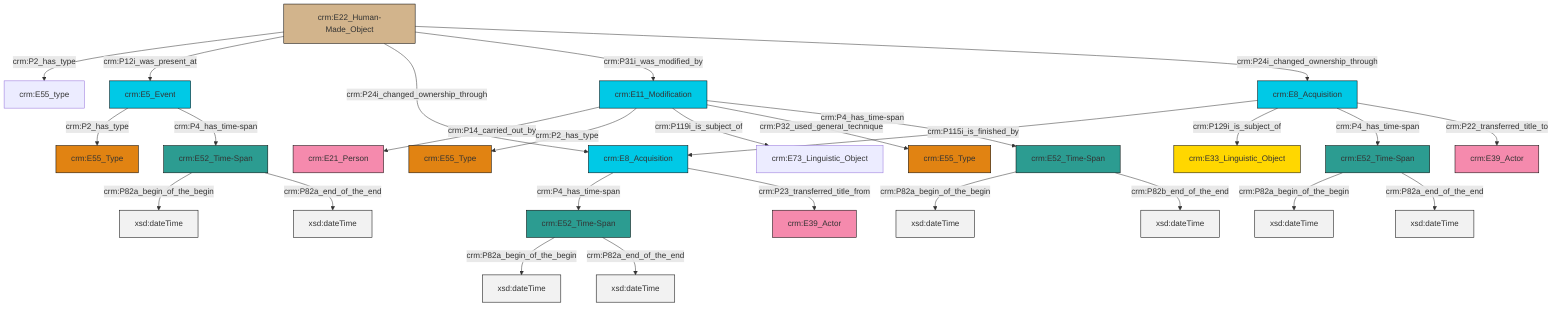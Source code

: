 graph TD
classDef Literal fill:#f2f2f2,stroke:#000000;
classDef CRM_Entity fill:#FFFFFF,stroke:#000000;
classDef Temporal_Entity fill:#00C9E6, stroke:#000000;
classDef Type fill:#E18312, stroke:#000000;
classDef Time-Span fill:#2C9C91, stroke:#000000;
classDef Appellation fill:#FFEB7F, stroke:#000000;
classDef Place fill:#008836, stroke:#000000;
classDef Persistent_Item fill:#B266B2, stroke:#000000;
classDef Conceptual_Object fill:#FFD700, stroke:#000000;
classDef Physical_Thing fill:#D2B48C, stroke:#000000;
classDef Actor fill:#f58aad, stroke:#000000;
classDef PC_Classes fill:#4ce600, stroke:#000000;
classDef Multi fill:#cccccc,stroke:#000000;

4["crm:E52_Time-Span"]:::Time-Span -->|crm:P82a_begin_of_the_begin| 5[xsd:dateTime]:::Literal
6["crm:E11_Modification"]:::Temporal_Entity -->|crm:P14_carried_out_by| 7["crm:E21_Person"]:::Actor
8["crm:E52_Time-Span"]:::Time-Span -->|crm:P82a_begin_of_the_begin| 9[xsd:dateTime]:::Literal
10["crm:E5_Event"]:::Temporal_Entity -->|crm:P2_has_type| 11["crm:E55_Type"]:::Type
12["crm:E8_Acquisition"]:::Temporal_Entity -->|crm:P115i_is_finished_by| 13["crm:E8_Acquisition"]:::Temporal_Entity
16["crm:E52_Time-Span"]:::Time-Span -->|crm:P82a_begin_of_the_begin| 17[xsd:dateTime]:::Literal
18["crm:E52_Time-Span"]:::Time-Span -->|crm:P82a_begin_of_the_begin| 19[xsd:dateTime]:::Literal
12["crm:E8_Acquisition"]:::Temporal_Entity -->|crm:P129i_is_subject_of| 21["crm:E33_Linguistic_Object"]:::Conceptual_Object
13["crm:E8_Acquisition"]:::Temporal_Entity -->|crm:P4_has_time-span| 16["crm:E52_Time-Span"]:::Time-Span
6["crm:E11_Modification"]:::Temporal_Entity -->|crm:P2_has_type| 22["crm:E55_Type"]:::Type
12["crm:E8_Acquisition"]:::Temporal_Entity -->|crm:P4_has_time-span| 18["crm:E52_Time-Span"]:::Time-Span
18["crm:E52_Time-Span"]:::Time-Span -->|crm:P82a_end_of_the_end| 23[xsd:dateTime]:::Literal
12["crm:E8_Acquisition"]:::Temporal_Entity -->|crm:P22_transferred_title_to| 2["crm:E39_Actor"]:::Actor
0["crm:E22_Human-Made_Object"]:::Physical_Thing -->|crm:P2_has_type| 24["crm:E55_type"]:::Default
16["crm:E52_Time-Span"]:::Time-Span -->|crm:P82a_end_of_the_end| 25[xsd:dateTime]:::Literal
0["crm:E22_Human-Made_Object"]:::Physical_Thing -->|crm:P12i_was_present_at| 10["crm:E5_Event"]:::Temporal_Entity
0["crm:E22_Human-Made_Object"]:::Physical_Thing -->|crm:P24i_changed_ownership_through| 13["crm:E8_Acquisition"]:::Temporal_Entity
4["crm:E52_Time-Span"]:::Time-Span -->|crm:P82b_end_of_the_end| 34[xsd:dateTime]:::Literal
0["crm:E22_Human-Made_Object"]:::Physical_Thing -->|crm:P31i_was_modified_by| 6["crm:E11_Modification"]:::Temporal_Entity
13["crm:E8_Acquisition"]:::Temporal_Entity -->|crm:P23_transferred_title_from| 36["crm:E39_Actor"]:::Actor
10["crm:E5_Event"]:::Temporal_Entity -->|crm:P4_has_time-span| 8["crm:E52_Time-Span"]:::Time-Span
6["crm:E11_Modification"]:::Temporal_Entity -->|crm:P119i_is_subject_of| 30["crm:E73_Linguistic_Object"]:::Default
8["crm:E52_Time-Span"]:::Time-Span -->|crm:P82a_end_of_the_end| 41[xsd:dateTime]:::Literal
6["crm:E11_Modification"]:::Temporal_Entity -->|crm:P32_used_general_technique| 28["crm:E55_Type"]:::Type
6["crm:E11_Modification"]:::Temporal_Entity -->|crm:P4_has_time-span| 4["crm:E52_Time-Span"]:::Time-Span
0["crm:E22_Human-Made_Object"]:::Physical_Thing -->|crm:P24i_changed_ownership_through| 12["crm:E8_Acquisition"]:::Temporal_Entity